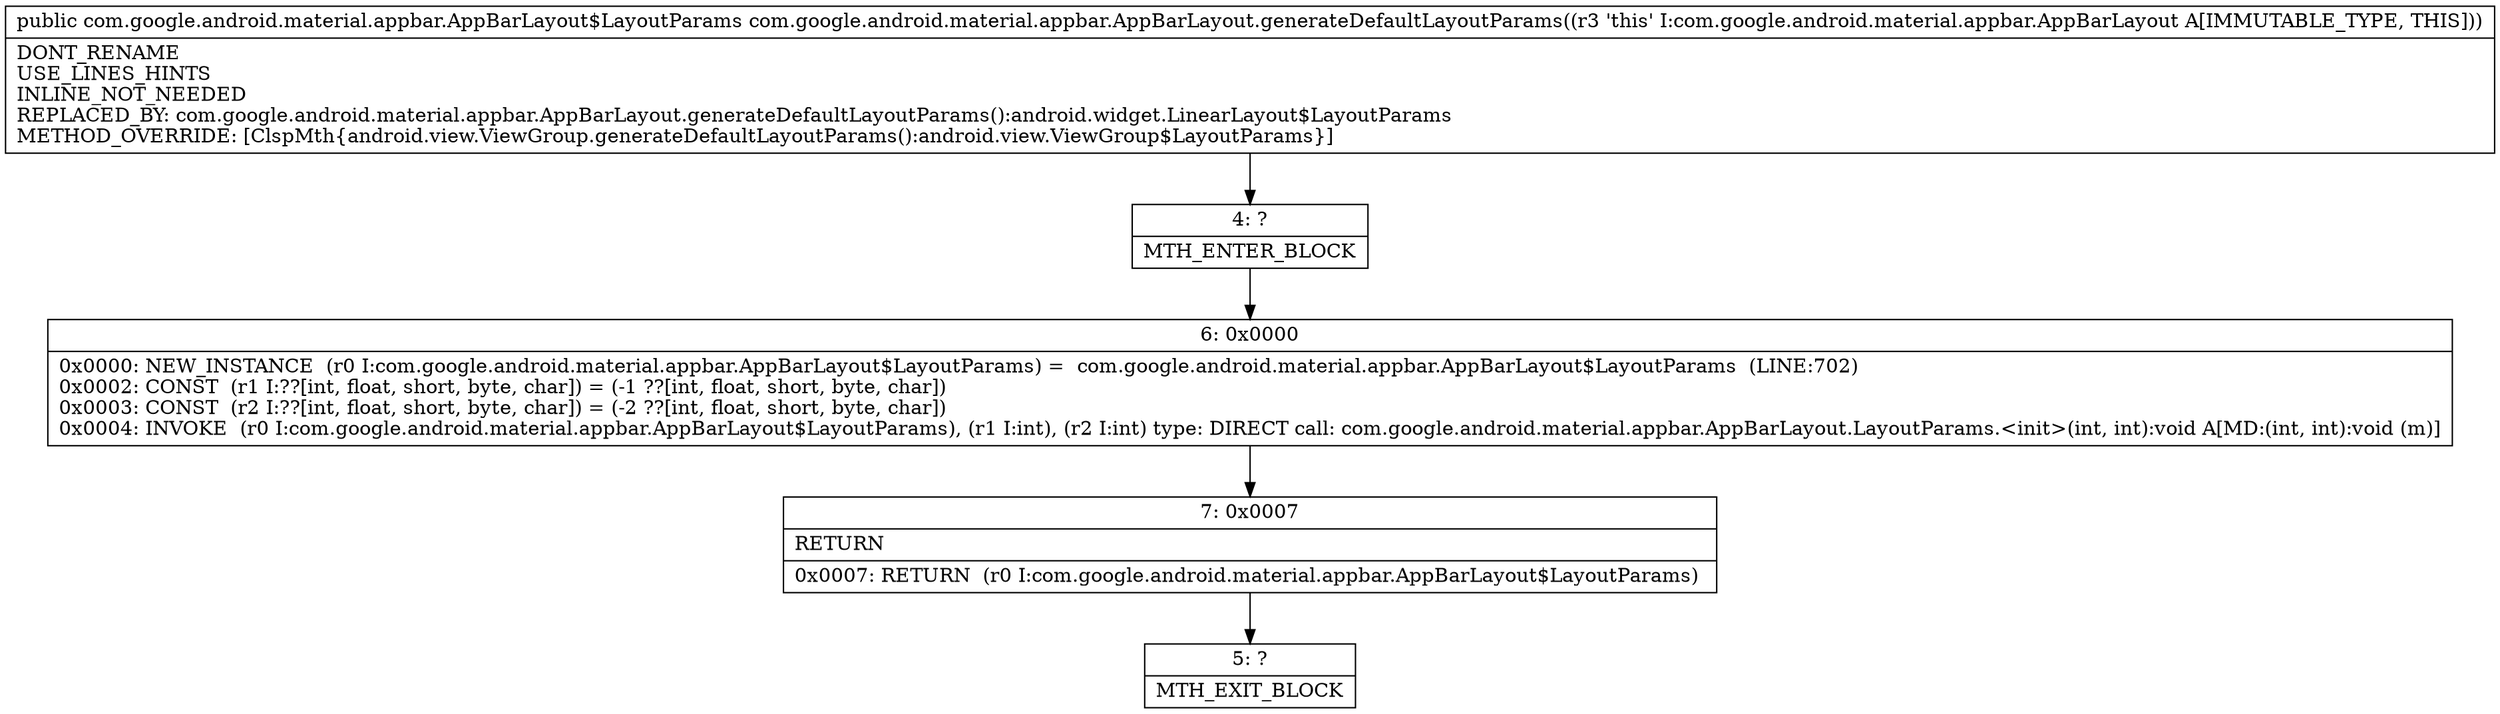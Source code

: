 digraph "CFG forcom.google.android.material.appbar.AppBarLayout.generateDefaultLayoutParams()Lcom\/google\/android\/material\/appbar\/AppBarLayout$LayoutParams;" {
Node_4 [shape=record,label="{4\:\ ?|MTH_ENTER_BLOCK\l}"];
Node_6 [shape=record,label="{6\:\ 0x0000|0x0000: NEW_INSTANCE  (r0 I:com.google.android.material.appbar.AppBarLayout$LayoutParams) =  com.google.android.material.appbar.AppBarLayout$LayoutParams  (LINE:702)\l0x0002: CONST  (r1 I:??[int, float, short, byte, char]) = (\-1 ??[int, float, short, byte, char]) \l0x0003: CONST  (r2 I:??[int, float, short, byte, char]) = (\-2 ??[int, float, short, byte, char]) \l0x0004: INVOKE  (r0 I:com.google.android.material.appbar.AppBarLayout$LayoutParams), (r1 I:int), (r2 I:int) type: DIRECT call: com.google.android.material.appbar.AppBarLayout.LayoutParams.\<init\>(int, int):void A[MD:(int, int):void (m)]\l}"];
Node_7 [shape=record,label="{7\:\ 0x0007|RETURN\l|0x0007: RETURN  (r0 I:com.google.android.material.appbar.AppBarLayout$LayoutParams) \l}"];
Node_5 [shape=record,label="{5\:\ ?|MTH_EXIT_BLOCK\l}"];
MethodNode[shape=record,label="{public com.google.android.material.appbar.AppBarLayout$LayoutParams com.google.android.material.appbar.AppBarLayout.generateDefaultLayoutParams((r3 'this' I:com.google.android.material.appbar.AppBarLayout A[IMMUTABLE_TYPE, THIS]))  | DONT_RENAME\lUSE_LINES_HINTS\lINLINE_NOT_NEEDED\lREPLACED_BY: com.google.android.material.appbar.AppBarLayout.generateDefaultLayoutParams():android.widget.LinearLayout$LayoutParams\lMETHOD_OVERRIDE: [ClspMth\{android.view.ViewGroup.generateDefaultLayoutParams():android.view.ViewGroup$LayoutParams\}]\l}"];
MethodNode -> Node_4;Node_4 -> Node_6;
Node_6 -> Node_7;
Node_7 -> Node_5;
}

